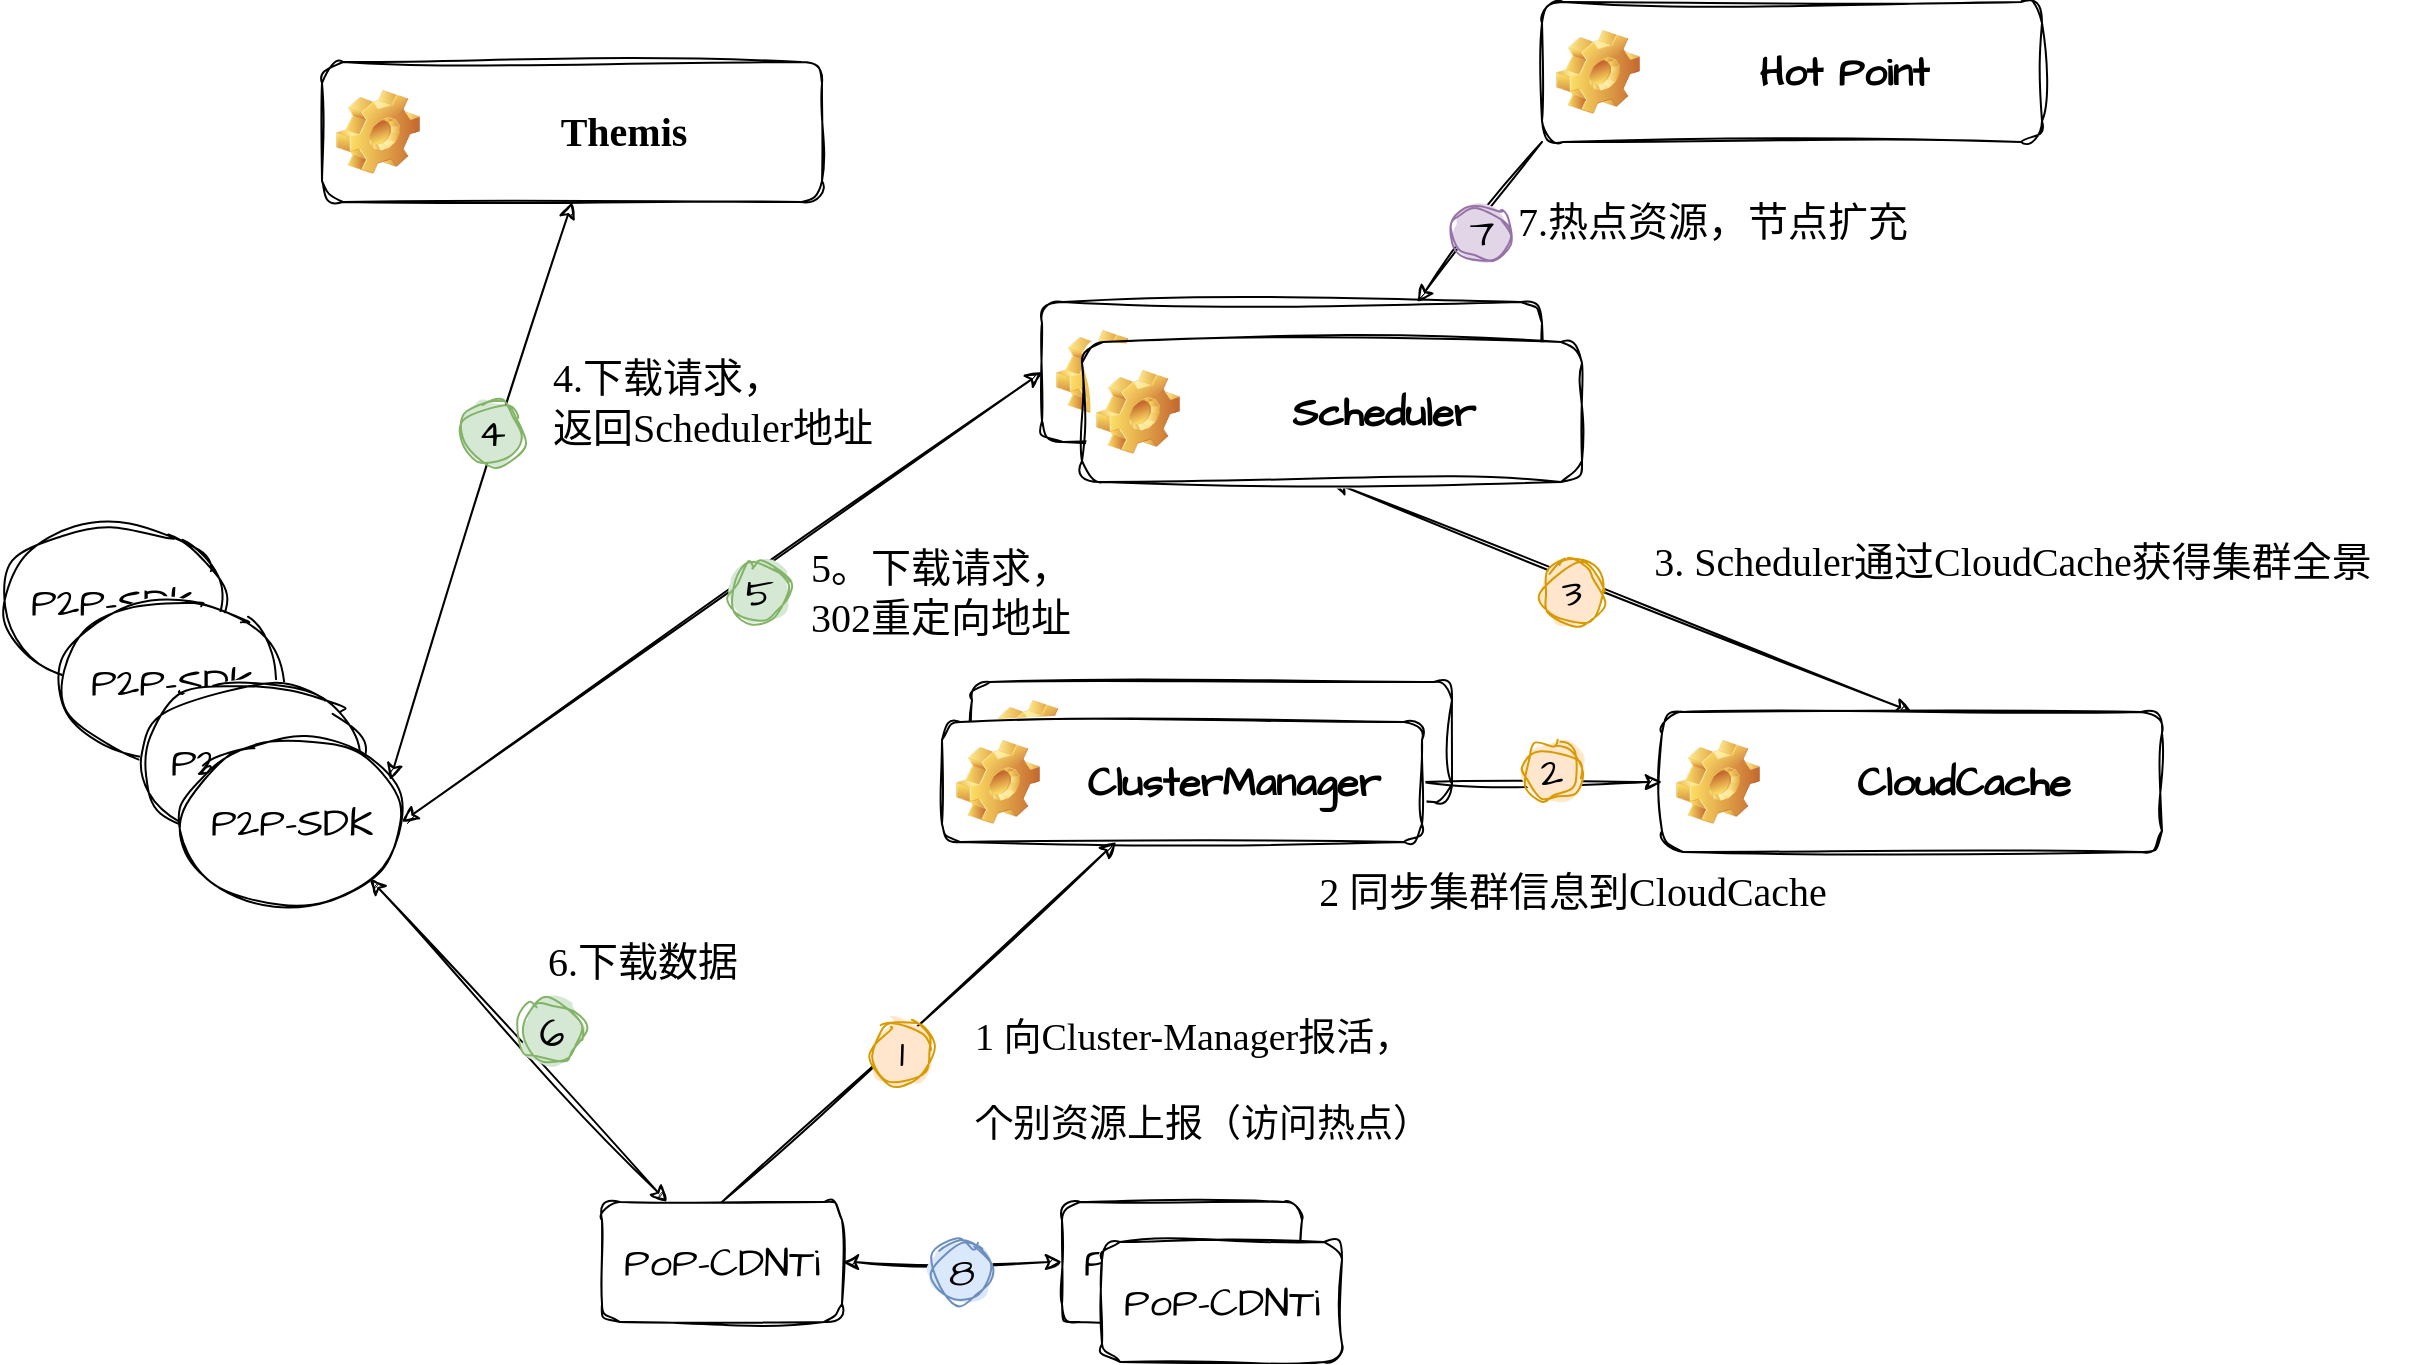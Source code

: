 <mxfile version="20.4.2" type="github">
  <diagram id="waryDIt4g6T6msKOkF0v" name="第 1 页">
    <mxGraphModel dx="1372" dy="712" grid="1" gridSize="10" guides="1" tooltips="1" connect="1" arrows="1" fold="1" page="1" pageScale="1" pageWidth="827" pageHeight="1169" math="0" shadow="0">
      <root>
        <mxCell id="0" />
        <mxCell id="1" parent="0" />
        <mxCell id="DzsUAQ3gHwcwVIxKzZvo-44" value="ClusterManager" style="label;whiteSpace=wrap;html=1;image=img/clipart/Gear_128x128.png;sketch=1;hachureGap=4;jiggle=2;fontFamily=Architects Daughter;fontSource=https://fonts.googleapis.com/css?family=Architects+Daughter;fontSize=20;align=center;" vertex="1" parent="1">
          <mxGeometry x="505" y="570" width="240" height="60" as="geometry" />
        </mxCell>
        <mxCell id="DzsUAQ3gHwcwVIxKzZvo-15" style="edgeStyle=none;rounded=0;sketch=1;hachureGap=4;jiggle=2;orthogonalLoop=1;jettySize=auto;html=1;exitX=1;exitY=0.5;exitDx=0;exitDy=0;entryX=0;entryY=0.5;entryDx=0;entryDy=0;fontFamily=Architects Daughter;fontSource=https%3A%2F%2Ffonts.googleapis.com%2Fcss%3Ffamily%3DArchitects%2BDaughter;fontSize=16;" edge="1" parent="1" source="DzsUAQ3gHwcwVIxKzZvo-3" target="DzsUAQ3gHwcwVIxKzZvo-14">
          <mxGeometry relative="1" as="geometry" />
        </mxCell>
        <mxCell id="DzsUAQ3gHwcwVIxKzZvo-3" value="ClusterManager" style="label;whiteSpace=wrap;html=1;image=img/clipart/Gear_128x128.png;sketch=1;hachureGap=4;jiggle=2;fontFamily=Architects Daughter;fontSource=https%3A%2F%2Ffonts.googleapis.com%2Fcss%3Ffamily%3DArchitects%2BDaughter;fontSize=20;align=center;" vertex="1" parent="1">
          <mxGeometry x="490" y="590" width="240" height="60" as="geometry" />
        </mxCell>
        <mxCell id="DzsUAQ3gHwcwVIxKzZvo-28" style="edgeStyle=none;rounded=0;sketch=1;hachureGap=4;jiggle=2;orthogonalLoop=1;jettySize=auto;html=1;exitX=0.5;exitY=1;exitDx=0;exitDy=0;entryX=0.5;entryY=0;entryDx=0;entryDy=0;fontFamily=Architects Daughter;fontSource=https%3A%2F%2Ffonts.googleapis.com%2Fcss%3Ffamily%3DArchitects%2BDaughter;fontSize=16;startArrow=classic;startFill=1;" edge="1" parent="1" source="DzsUAQ3gHwcwVIxKzZvo-45" target="DzsUAQ3gHwcwVIxKzZvo-14">
          <mxGeometry relative="1" as="geometry" />
        </mxCell>
        <mxCell id="DzsUAQ3gHwcwVIxKzZvo-4" value="Scheduler" style="label;whiteSpace=wrap;html=1;image=img/clipart/Gear_128x128.png;sketch=1;hachureGap=4;jiggle=2;fontFamily=Architects Daughter;fontSource=https%3A%2F%2Ffonts.googleapis.com%2Fcss%3Ffamily%3DArchitects%2BDaughter;fontSize=20;align=center;" vertex="1" parent="1">
          <mxGeometry x="540" y="380" width="250" height="70" as="geometry" />
        </mxCell>
        <mxCell id="DzsUAQ3gHwcwVIxKzZvo-10" style="rounded=0;sketch=1;hachureGap=4;jiggle=2;orthogonalLoop=1;jettySize=auto;html=1;exitX=0.5;exitY=0;exitDx=0;exitDy=0;fontFamily=Architects Daughter;fontSource=https%3A%2F%2Ffonts.googleapis.com%2Fcss%3Ffamily%3DArchitects%2BDaughter;fontSize=16;" edge="1" parent="1" source="DzsUAQ3gHwcwVIxKzZvo-9" target="DzsUAQ3gHwcwVIxKzZvo-3">
          <mxGeometry relative="1" as="geometry" />
        </mxCell>
        <mxCell id="DzsUAQ3gHwcwVIxKzZvo-19" style="edgeStyle=none;rounded=0;sketch=1;hachureGap=4;jiggle=2;orthogonalLoop=1;jettySize=auto;html=1;exitX=1;exitY=0.5;exitDx=0;exitDy=0;entryX=0;entryY=0.5;entryDx=0;entryDy=0;fontFamily=Architects Daughter;fontSource=https%3A%2F%2Ffonts.googleapis.com%2Fcss%3Ffamily%3DArchitects%2BDaughter;fontSize=16;startArrow=classic;startFill=1;" edge="1" parent="1" source="DzsUAQ3gHwcwVIxKzZvo-9" target="DzsUAQ3gHwcwVIxKzZvo-17">
          <mxGeometry relative="1" as="geometry" />
        </mxCell>
        <mxCell id="DzsUAQ3gHwcwVIxKzZvo-9" value="PoP-CDNTi" style="rounded=1;whiteSpace=wrap;html=1;sketch=1;hachureGap=4;jiggle=2;fontFamily=Architects Daughter;fontSource=https%3A%2F%2Ffonts.googleapis.com%2Fcss%3Ffamily%3DArchitects%2BDaughter;fontSize=20;" vertex="1" parent="1">
          <mxGeometry x="320" y="830" width="120" height="60" as="geometry" />
        </mxCell>
        <mxCell id="DzsUAQ3gHwcwVIxKzZvo-12" value="1" style="ellipse;whiteSpace=wrap;html=1;sketch=1;hachureGap=4;jiggle=2;fontFamily=Architects Daughter;fontSource=https%3A%2F%2Ffonts.googleapis.com%2Fcss%3Ffamily%3DArchitects%2BDaughter;fontSize=20;fillColor=#ffe6cc;strokeColor=#d79b00;fillStyle=solid;" vertex="1" parent="1">
          <mxGeometry x="455" y="740" width="30" height="30" as="geometry" />
        </mxCell>
        <mxCell id="DzsUAQ3gHwcwVIxKzZvo-14" value="CloudCache" style="label;whiteSpace=wrap;html=1;image=img/clipart/Gear_128x128.png;sketch=1;hachureGap=4;jiggle=2;fontFamily=Architects Daughter;fontSource=https%3A%2F%2Ffonts.googleapis.com%2Fcss%3Ffamily%3DArchitects%2BDaughter;fontSize=20;align=center;" vertex="1" parent="1">
          <mxGeometry x="850" y="585" width="250" height="70" as="geometry" />
        </mxCell>
        <mxCell id="DzsUAQ3gHwcwVIxKzZvo-16" value="2" style="ellipse;whiteSpace=wrap;html=1;sketch=1;hachureGap=4;jiggle=2;fontFamily=Architects Daughter;fontSource=https://fonts.googleapis.com/css?family=Architects+Daughter;fontSize=20;fillColor=#ffe6cc;strokeColor=#d79b00;fillStyle=solid;" vertex="1" parent="1">
          <mxGeometry x="780" y="600" width="30" height="30" as="geometry" />
        </mxCell>
        <mxCell id="DzsUAQ3gHwcwVIxKzZvo-17" value="PoP-CDNTi" style="rounded=1;whiteSpace=wrap;html=1;sketch=1;hachureGap=4;jiggle=2;fontFamily=Architects Daughter;fontSource=https%3A%2F%2Ffonts.googleapis.com%2Fcss%3Ffamily%3DArchitects%2BDaughter;fontSize=20;" vertex="1" parent="1">
          <mxGeometry x="550" y="830" width="120" height="60" as="geometry" />
        </mxCell>
        <mxCell id="DzsUAQ3gHwcwVIxKzZvo-18" value="PoP-CDNTi" style="rounded=1;whiteSpace=wrap;html=1;sketch=1;hachureGap=4;jiggle=2;fontFamily=Architects Daughter;fontSource=https%3A%2F%2Ffonts.googleapis.com%2Fcss%3Ffamily%3DArchitects%2BDaughter;fontSize=20;" vertex="1" parent="1">
          <mxGeometry x="570" y="850" width="120" height="60" as="geometry" />
        </mxCell>
        <mxCell id="DzsUAQ3gHwcwVIxKzZvo-20" value="8" style="ellipse;whiteSpace=wrap;html=1;sketch=1;hachureGap=4;jiggle=2;fontFamily=Architects Daughter;fontSource=https://fonts.googleapis.com/css?family=Architects+Daughter;fontSize=20;fillColor=#dae8fc;strokeColor=#6c8ebf;fillStyle=solid;" vertex="1" parent="1">
          <mxGeometry x="485" y="850" width="30" height="30" as="geometry" />
        </mxCell>
        <mxCell id="DzsUAQ3gHwcwVIxKzZvo-21" value="P2P-SDK" style="ellipse;whiteSpace=wrap;html=1;sketch=1;hachureGap=4;jiggle=2;fillStyle=solid;fontFamily=Architects Daughter;fontSource=https%3A%2F%2Ffonts.googleapis.com%2Fcss%3Ffamily%3DArchitects%2BDaughter;fontSize=20;" vertex="1" parent="1">
          <mxGeometry x="20" y="490" width="110" height="80" as="geometry" />
        </mxCell>
        <mxCell id="DzsUAQ3gHwcwVIxKzZvo-26" style="edgeStyle=none;rounded=0;sketch=1;hachureGap=4;jiggle=2;orthogonalLoop=1;jettySize=auto;html=1;exitX=0.945;exitY=0.238;exitDx=0;exitDy=0;entryX=0.5;entryY=1;entryDx=0;entryDy=0;fontFamily=Architects Daughter;fontSource=https%3A%2F%2Ffonts.googleapis.com%2Fcss%3Ffamily%3DArchitects%2BDaughter;fontSize=16;startArrow=classic;startFill=1;exitPerimeter=0;" edge="1" parent="1" source="DzsUAQ3gHwcwVIxKzZvo-24" target="DzsUAQ3gHwcwVIxKzZvo-25">
          <mxGeometry relative="1" as="geometry" />
        </mxCell>
        <mxCell id="DzsUAQ3gHwcwVIxKzZvo-22" value="P2P-SDK" style="ellipse;whiteSpace=wrap;html=1;sketch=1;hachureGap=4;jiggle=2;fillStyle=solid;fontFamily=Architects Daughter;fontSource=https://fonts.googleapis.com/css?family=Architects+Daughter;fontSize=20;" vertex="1" parent="1">
          <mxGeometry x="50" y="530" width="110" height="80" as="geometry" />
        </mxCell>
        <mxCell id="DzsUAQ3gHwcwVIxKzZvo-32" style="edgeStyle=none;rounded=0;sketch=1;hachureGap=4;jiggle=2;orthogonalLoop=1;jettySize=auto;html=1;exitX=1;exitY=0.5;exitDx=0;exitDy=0;entryX=0;entryY=0.5;entryDx=0;entryDy=0;fontFamily=Architects Daughter;fontSource=https%3A%2F%2Ffonts.googleapis.com%2Fcss%3Ffamily%3DArchitects%2BDaughter;fontSize=16;startArrow=classic;startFill=1;endArrow=classic;endFill=1;" edge="1" parent="1" source="DzsUAQ3gHwcwVIxKzZvo-24" target="DzsUAQ3gHwcwVIxKzZvo-4">
          <mxGeometry relative="1" as="geometry" />
        </mxCell>
        <mxCell id="DzsUAQ3gHwcwVIxKzZvo-23" value="P2P-SDK" style="ellipse;whiteSpace=wrap;html=1;sketch=1;hachureGap=4;jiggle=2;fillStyle=solid;fontFamily=Architects Daughter;fontSource=https://fonts.googleapis.com/css?family=Architects+Daughter;fontSize=20;" vertex="1" parent="1">
          <mxGeometry x="90" y="570" width="110" height="80" as="geometry" />
        </mxCell>
        <mxCell id="DzsUAQ3gHwcwVIxKzZvo-33" style="edgeStyle=none;rounded=0;sketch=1;hachureGap=4;jiggle=2;orthogonalLoop=1;jettySize=auto;html=1;exitX=1;exitY=1;exitDx=0;exitDy=0;fontFamily=Architects Daughter;fontSource=https%3A%2F%2Ffonts.googleapis.com%2Fcss%3Ffamily%3DArchitects%2BDaughter;fontSize=16;startArrow=classic;startFill=1;endArrow=classic;endFill=1;" edge="1" parent="1" source="DzsUAQ3gHwcwVIxKzZvo-24" target="DzsUAQ3gHwcwVIxKzZvo-9">
          <mxGeometry relative="1" as="geometry" />
        </mxCell>
        <mxCell id="DzsUAQ3gHwcwVIxKzZvo-24" value="P2P-SDK" style="ellipse;whiteSpace=wrap;html=1;sketch=1;hachureGap=4;jiggle=2;fillStyle=solid;fontFamily=Architects Daughter;fontSource=https://fonts.googleapis.com/css?family=Architects+Daughter;fontSize=20;" vertex="1" parent="1">
          <mxGeometry x="110" y="600" width="110" height="80" as="geometry" />
        </mxCell>
        <mxCell id="DzsUAQ3gHwcwVIxKzZvo-25" value="&lt;font face=&quot;Aa花语&quot;&gt;Themis&lt;/font&gt;" style="label;whiteSpace=wrap;html=1;image=img/clipart/Gear_128x128.png;sketch=1;hachureGap=4;jiggle=2;fontFamily=Architects Daughter;fontSource=https%3A%2F%2Ffonts.googleapis.com%2Fcss%3Ffamily%3DArchitects%2BDaughter;fontSize=20;align=center;" vertex="1" parent="1">
          <mxGeometry x="180" y="260" width="250" height="70" as="geometry" />
        </mxCell>
        <mxCell id="DzsUAQ3gHwcwVIxKzZvo-27" value="4" style="ellipse;whiteSpace=wrap;html=1;sketch=1;hachureGap=4;jiggle=2;fontFamily=Architects Daughter;fontSource=https://fonts.googleapis.com/css?family=Architects+Daughter;fontSize=20;fillColor=#d5e8d4;strokeColor=#82b366;fillStyle=solid;" vertex="1" parent="1">
          <mxGeometry x="250" y="430" width="30" height="30" as="geometry" />
        </mxCell>
        <mxCell id="DzsUAQ3gHwcwVIxKzZvo-30" style="edgeStyle=none;rounded=0;sketch=1;hachureGap=4;jiggle=2;orthogonalLoop=1;jettySize=auto;html=1;exitX=0;exitY=1;exitDx=0;exitDy=0;entryX=0.75;entryY=0;entryDx=0;entryDy=0;fontFamily=Architects Daughter;fontSource=https%3A%2F%2Ffonts.googleapis.com%2Fcss%3Ffamily%3DArchitects%2BDaughter;fontSize=16;startArrow=none;startFill=0;endArrow=classic;endFill=1;" edge="1" parent="1" source="DzsUAQ3gHwcwVIxKzZvo-29" target="DzsUAQ3gHwcwVIxKzZvo-4">
          <mxGeometry relative="1" as="geometry" />
        </mxCell>
        <mxCell id="DzsUAQ3gHwcwVIxKzZvo-29" value="Hot Point" style="label;whiteSpace=wrap;html=1;image=img/clipart/Gear_128x128.png;sketch=1;hachureGap=4;jiggle=2;fontFamily=Architects Daughter;fontSource=https%3A%2F%2Ffonts.googleapis.com%2Fcss%3Ffamily%3DArchitects%2BDaughter;fontSize=20;align=center;" vertex="1" parent="1">
          <mxGeometry x="790" y="230" width="250" height="70" as="geometry" />
        </mxCell>
        <mxCell id="DzsUAQ3gHwcwVIxKzZvo-31" value="7" style="ellipse;whiteSpace=wrap;html=1;sketch=1;hachureGap=4;jiggle=2;fontFamily=Architects Daughter;fontSource=https://fonts.googleapis.com/css?family=Architects+Daughter;fontSize=20;fillColor=#e1d5e7;strokeColor=#9673a6;fillStyle=solid;" vertex="1" parent="1">
          <mxGeometry x="745" y="330" width="30" height="30" as="geometry" />
        </mxCell>
        <mxCell id="DzsUAQ3gHwcwVIxKzZvo-35" value="5" style="ellipse;whiteSpace=wrap;html=1;sketch=1;hachureGap=4;jiggle=2;fontFamily=Architects Daughter;fontSource=https://fonts.googleapis.com/css?family=Architects+Daughter;fontSize=20;fillColor=#d5e8d4;strokeColor=#82b366;fillStyle=solid;" vertex="1" parent="1">
          <mxGeometry x="384" y="510" width="30" height="30" as="geometry" />
        </mxCell>
        <mxCell id="DzsUAQ3gHwcwVIxKzZvo-40" value="3" style="ellipse;whiteSpace=wrap;html=1;sketch=1;hachureGap=4;jiggle=2;fontFamily=Architects Daughter;fontSource=https://fonts.googleapis.com/css?family=Architects+Daughter;fontSize=20;fillColor=#ffe6cc;strokeColor=#d79b00;fillStyle=solid;" vertex="1" parent="1">
          <mxGeometry x="790" y="510" width="30" height="30" as="geometry" />
        </mxCell>
        <mxCell id="DzsUAQ3gHwcwVIxKzZvo-41" value="6" style="ellipse;whiteSpace=wrap;html=1;sketch=1;hachureGap=4;jiggle=2;fontFamily=Architects Daughter;fontSource=https://fonts.googleapis.com/css?family=Architects+Daughter;fontSize=20;fillColor=#d5e8d4;strokeColor=#82b366;fillStyle=solid;" vertex="1" parent="1">
          <mxGeometry x="280" y="730" width="30" height="30" as="geometry" />
        </mxCell>
        <mxCell id="DzsUAQ3gHwcwVIxKzZvo-42" value="&lt;p style=&quot;text-align: left; font-size: 19px;&quot;&gt;&lt;font style=&quot;font-size: 19px; line-height: 0.7;&quot; face=&quot;新叶念体&quot;&gt;1 向Cluster-Manager报活，&lt;/font&gt;&lt;/p&gt;&lt;p style=&quot;text-align: left; font-size: 19px;&quot;&gt;&lt;font style=&quot;font-size: 19px;&quot; face=&quot;新叶念体&quot;&gt;个别资源上报（访问热点）&lt;/font&gt;&lt;/p&gt;" style="text;html=1;align=center;verticalAlign=middle;resizable=0;points=[];autosize=1;strokeColor=none;fillColor=none;fontSize=20;fontFamily=Architects Daughter;" vertex="1" parent="1">
          <mxGeometry x="490" y="710" width="260" height="120" as="geometry" />
        </mxCell>
        <mxCell id="DzsUAQ3gHwcwVIxKzZvo-43" value="&lt;span style=&quot;font-family: 新叶念体; text-align: left;&quot;&gt;2 同步集群信息到CloudCache&lt;/span&gt;" style="text;html=1;align=center;verticalAlign=middle;resizable=0;points=[];autosize=1;strokeColor=none;fillColor=none;fontSize=20;fontFamily=Architects Daughter;" vertex="1" parent="1">
          <mxGeometry x="670" y="655" width="270" height="40" as="geometry" />
        </mxCell>
        <mxCell id="DzsUAQ3gHwcwVIxKzZvo-45" value="Scheduler" style="label;whiteSpace=wrap;html=1;image=img/clipart/Gear_128x128.png;sketch=1;hachureGap=4;jiggle=2;fontFamily=Architects Daughter;fontSource=https://fonts.googleapis.com/css?family=Architects+Daughter;fontSize=20;align=center;" vertex="1" parent="1">
          <mxGeometry x="560" y="400" width="250" height="70" as="geometry" />
        </mxCell>
        <mxCell id="DzsUAQ3gHwcwVIxKzZvo-46" value="&lt;span style=&quot;font-family: 新叶念体; text-align: left;&quot;&gt;3. Scheduler通过CloudCache获得集群全景&lt;/span&gt;" style="text;html=1;align=center;verticalAlign=middle;resizable=0;points=[];autosize=1;strokeColor=none;fillColor=none;fontSize=20;fontFamily=Architects Daughter;" vertex="1" parent="1">
          <mxGeometry x="820" y="490" width="410" height="40" as="geometry" />
        </mxCell>
        <mxCell id="DzsUAQ3gHwcwVIxKzZvo-48" value="&lt;div style=&quot;text-align: left;&quot;&gt;&lt;span style=&quot;background-color: initial;&quot;&gt;&lt;font face=&quot;新叶念体&quot;&gt;4.下载请求，&lt;/font&gt;&lt;/span&gt;&lt;/div&gt;&lt;div style=&quot;text-align: left;&quot;&gt;&lt;span style=&quot;background-color: initial;&quot;&gt;&lt;font face=&quot;新叶念体&quot;&gt;返回Scheduler地址&lt;/font&gt;&lt;/span&gt;&lt;/div&gt;" style="text;html=1;align=center;verticalAlign=middle;resizable=0;points=[];autosize=1;strokeColor=none;fillColor=none;fontSize=20;fontFamily=Architects Daughter;" vertex="1" parent="1">
          <mxGeometry x="280" y="400" width="190" height="60" as="geometry" />
        </mxCell>
        <mxCell id="DzsUAQ3gHwcwVIxKzZvo-49" value="&lt;div style=&quot;text-align: left;&quot;&gt;&lt;font face=&quot;新叶念体&quot;&gt;5。下载请求，&lt;/font&gt;&lt;/div&gt;&lt;div style=&quot;text-align: left;&quot;&gt;&lt;font face=&quot;新叶念体&quot;&gt;302重定向地址&lt;/font&gt;&lt;/div&gt;" style="text;html=1;align=center;verticalAlign=middle;resizable=0;points=[];autosize=1;strokeColor=none;fillColor=none;fontSize=20;fontFamily=Architects Daughter;" vertex="1" parent="1">
          <mxGeometry x="414" y="495" width="150" height="60" as="geometry" />
        </mxCell>
        <mxCell id="DzsUAQ3gHwcwVIxKzZvo-50" value="&lt;div style=&quot;text-align: left;&quot;&gt;&lt;font face=&quot;新叶念体&quot;&gt;6.下载数据&lt;/font&gt;&lt;/div&gt;" style="text;html=1;align=center;verticalAlign=middle;resizable=0;points=[];autosize=1;strokeColor=none;fillColor=none;fontSize=20;fontFamily=Architects Daughter;" vertex="1" parent="1">
          <mxGeometry x="280" y="690" width="120" height="40" as="geometry" />
        </mxCell>
        <mxCell id="DzsUAQ3gHwcwVIxKzZvo-51" value="&lt;div style=&quot;text-align: left;&quot;&gt;&lt;span style=&quot;background-color: initial;&quot;&gt;&lt;font face=&quot;新叶念体&quot;&gt;7.热点资源，节点扩充&lt;/font&gt;&lt;/span&gt;&lt;/div&gt;" style="text;html=1;align=center;verticalAlign=middle;resizable=0;points=[];autosize=1;strokeColor=none;fillColor=none;fontSize=20;fontFamily=Architects Daughter;" vertex="1" parent="1">
          <mxGeometry x="775" y="320" width="200" height="40" as="geometry" />
        </mxCell>
      </root>
    </mxGraphModel>
  </diagram>
</mxfile>
